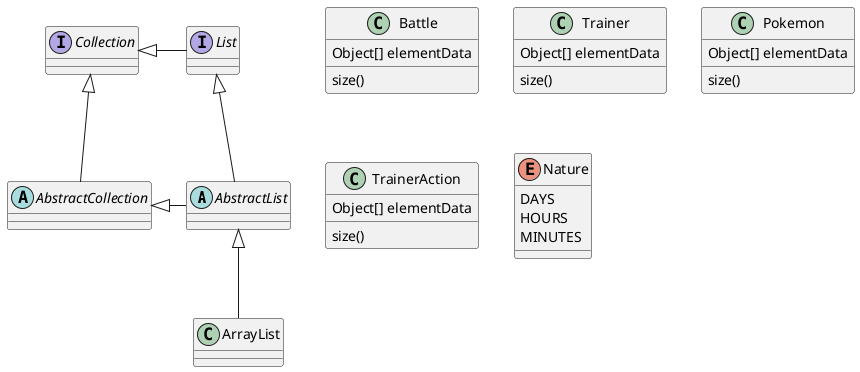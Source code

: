 @startuml
'https://plantuml.com/class-diagram

abstract class AbstractList
abstract AbstractCollection
interface List
interface Collection

List <|-- AbstractList
Collection <|-- AbstractCollection

Collection <|- List
AbstractCollection <|- AbstractList
AbstractList <|-- ArrayList

class Battle {
Object[] elementData
size()
}

class Trainer {
Object[] elementData
size()
}

class Pokemon {
Object[] elementData
size()
}

class TrainerAction {
Object[] elementData
size()
}

enum Nature {
DAYS
HOURS
MINUTES
}

@enduml